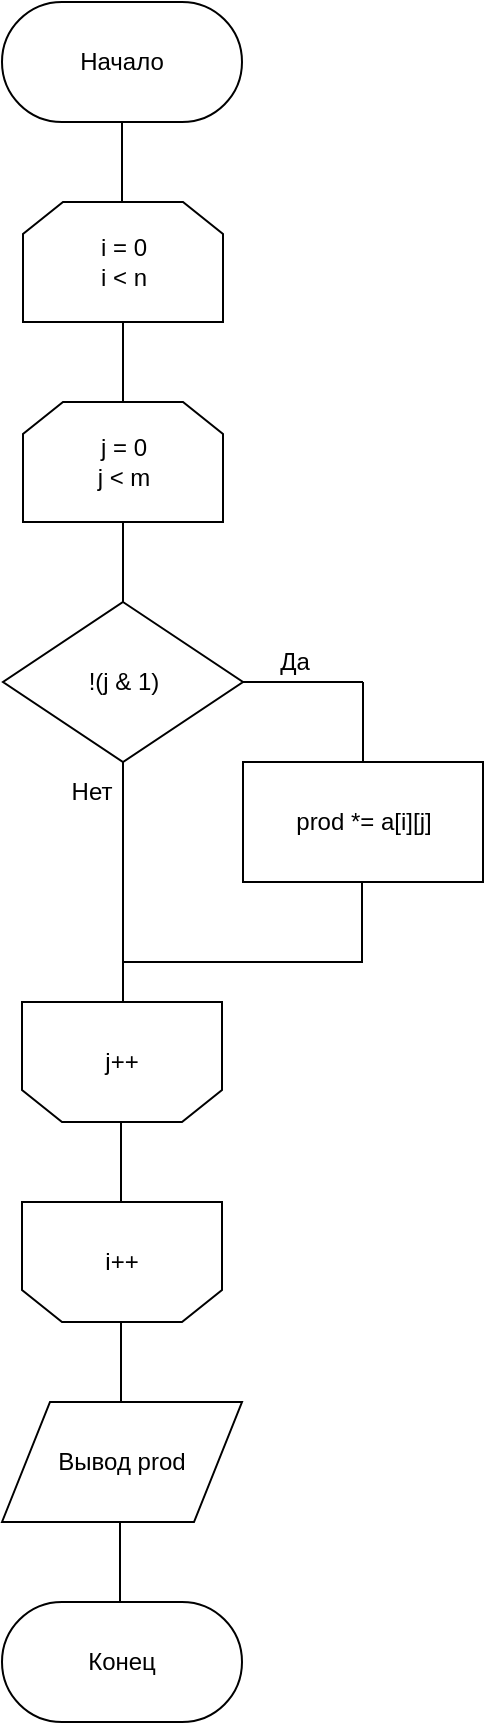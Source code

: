 <mxfile version="12.1.3" type="github" pages="1"><diagram id="qMV6sZ0t04mQ25n__G5B" name="Page-1"><mxGraphModel dx="878" dy="488" grid="1" gridSize="10" guides="1" tooltips="1" connect="1" arrows="1" fold="1" page="1" pageScale="1" pageWidth="850" pageHeight="1100" math="0" shadow="0"><root><mxCell id="0"/><mxCell id="1" parent="0"/><mxCell id="uXT4AAdgYkV4uKWsNOWm-1" value="Начало" style="rounded=1;whiteSpace=wrap;html=1;arcSize=50;" vertex="1" parent="1"><mxGeometry x="340" y="80" width="120" height="60" as="geometry"/></mxCell><mxCell id="uXT4AAdgYkV4uKWsNOWm-4" value="" style="endArrow=none;html=1;entryX=0.5;entryY=1;entryDx=0;entryDy=0;exitX=0.5;exitY=0;exitDx=0;exitDy=0;" edge="1" parent="1"><mxGeometry width="50" height="50" relative="1" as="geometry"><mxPoint x="400.0" y="180" as="sourcePoint"/><mxPoint x="400.0" y="140" as="targetPoint"/></mxGeometry></mxCell><mxCell id="uXT4AAdgYkV4uKWsNOWm-5" value="i = 0&lt;br&gt;i &amp;lt; n" style="shape=loopLimit;whiteSpace=wrap;html=1;" vertex="1" parent="1"><mxGeometry x="350.5" y="180" width="100" height="60" as="geometry"/></mxCell><mxCell id="uXT4AAdgYkV4uKWsNOWm-6" value="" style="endArrow=none;html=1;entryX=0.5;entryY=1;entryDx=0;entryDy=0;exitX=0.5;exitY=0;exitDx=0;exitDy=0;" edge="1" parent="1"><mxGeometry width="50" height="50" relative="1" as="geometry"><mxPoint x="400.5" y="280" as="sourcePoint"/><mxPoint x="400.5" y="240" as="targetPoint"/></mxGeometry></mxCell><mxCell id="uXT4AAdgYkV4uKWsNOWm-11" value="j++" style="shape=loopLimit;whiteSpace=wrap;html=1;rounded=0;shadow=0;comic=0;gradientColor=none;align=center;rotation=0;direction=west;" vertex="1" parent="1"><mxGeometry x="350" y="580" width="100" height="60" as="geometry"/></mxCell><mxCell id="uXT4AAdgYkV4uKWsNOWm-12" value="j = 0&lt;br&gt;j &amp;lt; m" style="shape=loopLimit;whiteSpace=wrap;html=1;" vertex="1" parent="1"><mxGeometry x="350.5" y="280" width="100" height="60" as="geometry"/></mxCell><mxCell id="uXT4AAdgYkV4uKWsNOWm-13" value="" style="endArrow=none;html=1;entryX=0.5;entryY=1;entryDx=0;entryDy=0;exitX=0.5;exitY=0;exitDx=0;exitDy=0;" edge="1" parent="1"><mxGeometry width="50" height="50" relative="1" as="geometry"><mxPoint x="399.5" y="680" as="sourcePoint"/><mxPoint x="399.5" y="640" as="targetPoint"/></mxGeometry></mxCell><mxCell id="uXT4AAdgYkV4uKWsNOWm-14" value="i++" style="shape=loopLimit;whiteSpace=wrap;html=1;rounded=0;shadow=0;comic=0;gradientColor=none;align=center;rotation=0;direction=west;" vertex="1" parent="1"><mxGeometry x="350" y="680" width="100" height="60" as="geometry"/></mxCell><mxCell id="uXT4AAdgYkV4uKWsNOWm-15" value="!(j &amp;amp; 1)" style="rhombus;whiteSpace=wrap;html=1;rounded=0;shadow=0;comic=0;gradientColor=none;align=center;" vertex="1" parent="1"><mxGeometry x="340.5" y="380" width="120" height="80" as="geometry"/></mxCell><mxCell id="uXT4AAdgYkV4uKWsNOWm-16" value="" style="endArrow=none;html=1;entryX=0.5;entryY=1;entryDx=0;entryDy=0;exitX=0.5;exitY=0;exitDx=0;exitDy=0;" edge="1" parent="1"><mxGeometry width="50" height="50" relative="1" as="geometry"><mxPoint x="400.5" y="380.0" as="sourcePoint"/><mxPoint x="400.5" y="340.0" as="targetPoint"/></mxGeometry></mxCell><mxCell id="uXT4AAdgYkV4uKWsNOWm-17" value="" style="endArrow=none;html=1;entryX=1;entryY=0.5;entryDx=0;entryDy=0;" edge="1" parent="1" target="uXT4AAdgYkV4uKWsNOWm-15"><mxGeometry width="50" height="50" relative="1" as="geometry"><mxPoint x="520.5" y="420.0" as="sourcePoint"/><mxPoint x="390.5" y="660" as="targetPoint"/></mxGeometry></mxCell><mxCell id="uXT4AAdgYkV4uKWsNOWm-18" value="" style="endArrow=none;html=1;entryX=0.5;entryY=1;entryDx=0;entryDy=0;exitX=0.5;exitY=0;exitDx=0;exitDy=0;" edge="1" parent="1"><mxGeometry width="50" height="50" relative="1" as="geometry"><mxPoint x="520.5" y="460.0" as="sourcePoint"/><mxPoint x="520.5" y="420.0" as="targetPoint"/></mxGeometry></mxCell><mxCell id="uXT4AAdgYkV4uKWsNOWm-20" value="Да" style="text;html=1;resizable=0;autosize=1;align=center;verticalAlign=middle;points=[];fillColor=none;strokeColor=none;rounded=0;" vertex="1" parent="1"><mxGeometry x="470.5" y="400" width="30" height="20" as="geometry"/></mxCell><mxCell id="uXT4AAdgYkV4uKWsNOWm-21" value="Нет" style="text;html=1;strokeColor=none;fillColor=none;align=center;verticalAlign=middle;whiteSpace=wrap;rounded=0;" vertex="1" parent="1"><mxGeometry x="370" y="465" width="30" height="20" as="geometry"/></mxCell><mxCell id="uXT4AAdgYkV4uKWsNOWm-22" value="" style="endArrow=none;html=1;entryX=0.5;entryY=1;entryDx=0;entryDy=0;exitX=0.5;exitY=1;exitDx=0;exitDy=0;" edge="1" parent="1"><mxGeometry width="50" height="50" relative="1" as="geometry"><mxPoint x="400.5" y="580.0" as="sourcePoint"/><mxPoint x="400.5" y="460.0" as="targetPoint"/></mxGeometry></mxCell><mxCell id="uXT4AAdgYkV4uKWsNOWm-23" value="" style="endArrow=none;html=1;entryX=0.5;entryY=1;entryDx=0;entryDy=0;exitX=0.5;exitY=0;exitDx=0;exitDy=0;" edge="1" parent="1"><mxGeometry width="50" height="50" relative="1" as="geometry"><mxPoint x="520.0" y="560.0" as="sourcePoint"/><mxPoint x="520.0" y="520.0" as="targetPoint"/></mxGeometry></mxCell><mxCell id="uXT4AAdgYkV4uKWsNOWm-24" value="" style="endArrow=none;html=1;" edge="1" parent="1"><mxGeometry width="50" height="50" relative="1" as="geometry"><mxPoint x="520.5" y="560.0" as="sourcePoint"/><mxPoint x="400.5" y="560.0" as="targetPoint"/></mxGeometry></mxCell><mxCell id="uXT4AAdgYkV4uKWsNOWm-25" value="prod *= a[i][j]" style="rounded=0;whiteSpace=wrap;html=1;" vertex="1" parent="1"><mxGeometry x="460.5" y="460" width="120" height="60" as="geometry"/></mxCell><mxCell id="uXT4AAdgYkV4uKWsNOWm-26" value="" style="endArrow=none;html=1;entryX=0.5;entryY=1;entryDx=0;entryDy=0;exitX=0.5;exitY=0;exitDx=0;exitDy=0;" edge="1" parent="1"><mxGeometry width="50" height="50" relative="1" as="geometry"><mxPoint x="399.5" y="780" as="sourcePoint"/><mxPoint x="399.5" y="740" as="targetPoint"/></mxGeometry></mxCell><mxCell id="uXT4AAdgYkV4uKWsNOWm-27" value="Вывод prod" style="shape=parallelogram;perimeter=parallelogramPerimeter;whiteSpace=wrap;html=1;" vertex="1" parent="1"><mxGeometry x="340" y="780" width="120" height="60" as="geometry"/></mxCell><mxCell id="uXT4AAdgYkV4uKWsNOWm-28" value="Конец" style="rounded=1;whiteSpace=wrap;html=1;arcSize=50;" vertex="1" parent="1"><mxGeometry x="340" y="880" width="120" height="60" as="geometry"/></mxCell><mxCell id="uXT4AAdgYkV4uKWsNOWm-29" value="" style="endArrow=none;html=1;entryX=0.5;entryY=1;entryDx=0;entryDy=0;exitX=0.5;exitY=0;exitDx=0;exitDy=0;" edge="1" parent="1"><mxGeometry width="50" height="50" relative="1" as="geometry"><mxPoint x="399.0" y="880.0" as="sourcePoint"/><mxPoint x="399.0" y="840.0" as="targetPoint"/></mxGeometry></mxCell></root></mxGraphModel></diagram></mxfile>